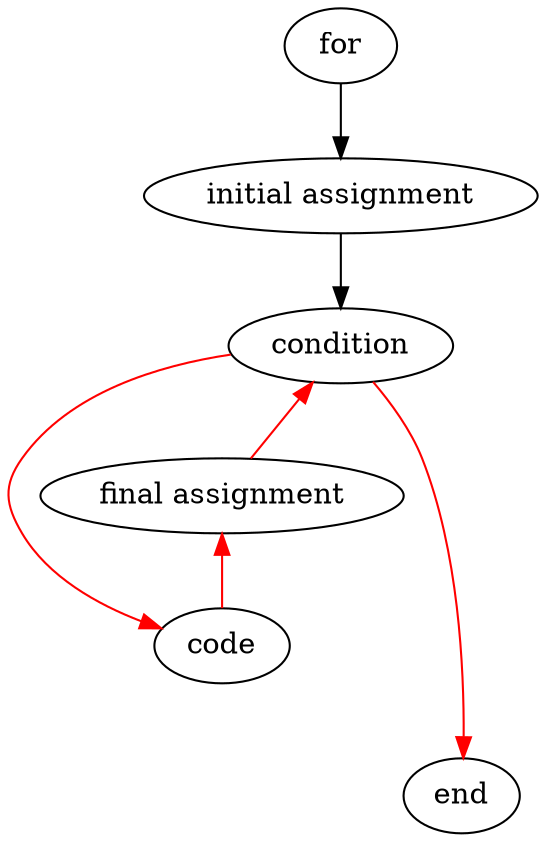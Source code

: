 digraph sample_placement {
  "for" -> "initial assignment"
  "initial assignment" -> "condition"
  "condition" -> "code" [color=red, weight=1.0]
  "condition" -> "final assignment"
     [color=red, dir=back, weight=1.0];
  "final assignment" -> "code"
    [color=red, dir=back, weight=10.0];
  "code" -> "end" [style=invis, weight=0.0];
  "condition" -> "end" [color=red, weight=2.0]
}
